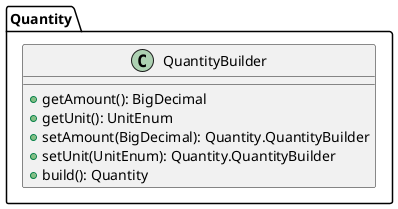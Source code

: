 @startuml

    class Quantity.QuantityBuilder [[Quantity.QuantityBuilder.html]] {
        +getAmount(): BigDecimal
        +getUnit(): UnitEnum
        +setAmount(BigDecimal): Quantity.QuantityBuilder
        +setUnit(UnitEnum): Quantity.QuantityBuilder
        +build(): Quantity
    }

@enduml
